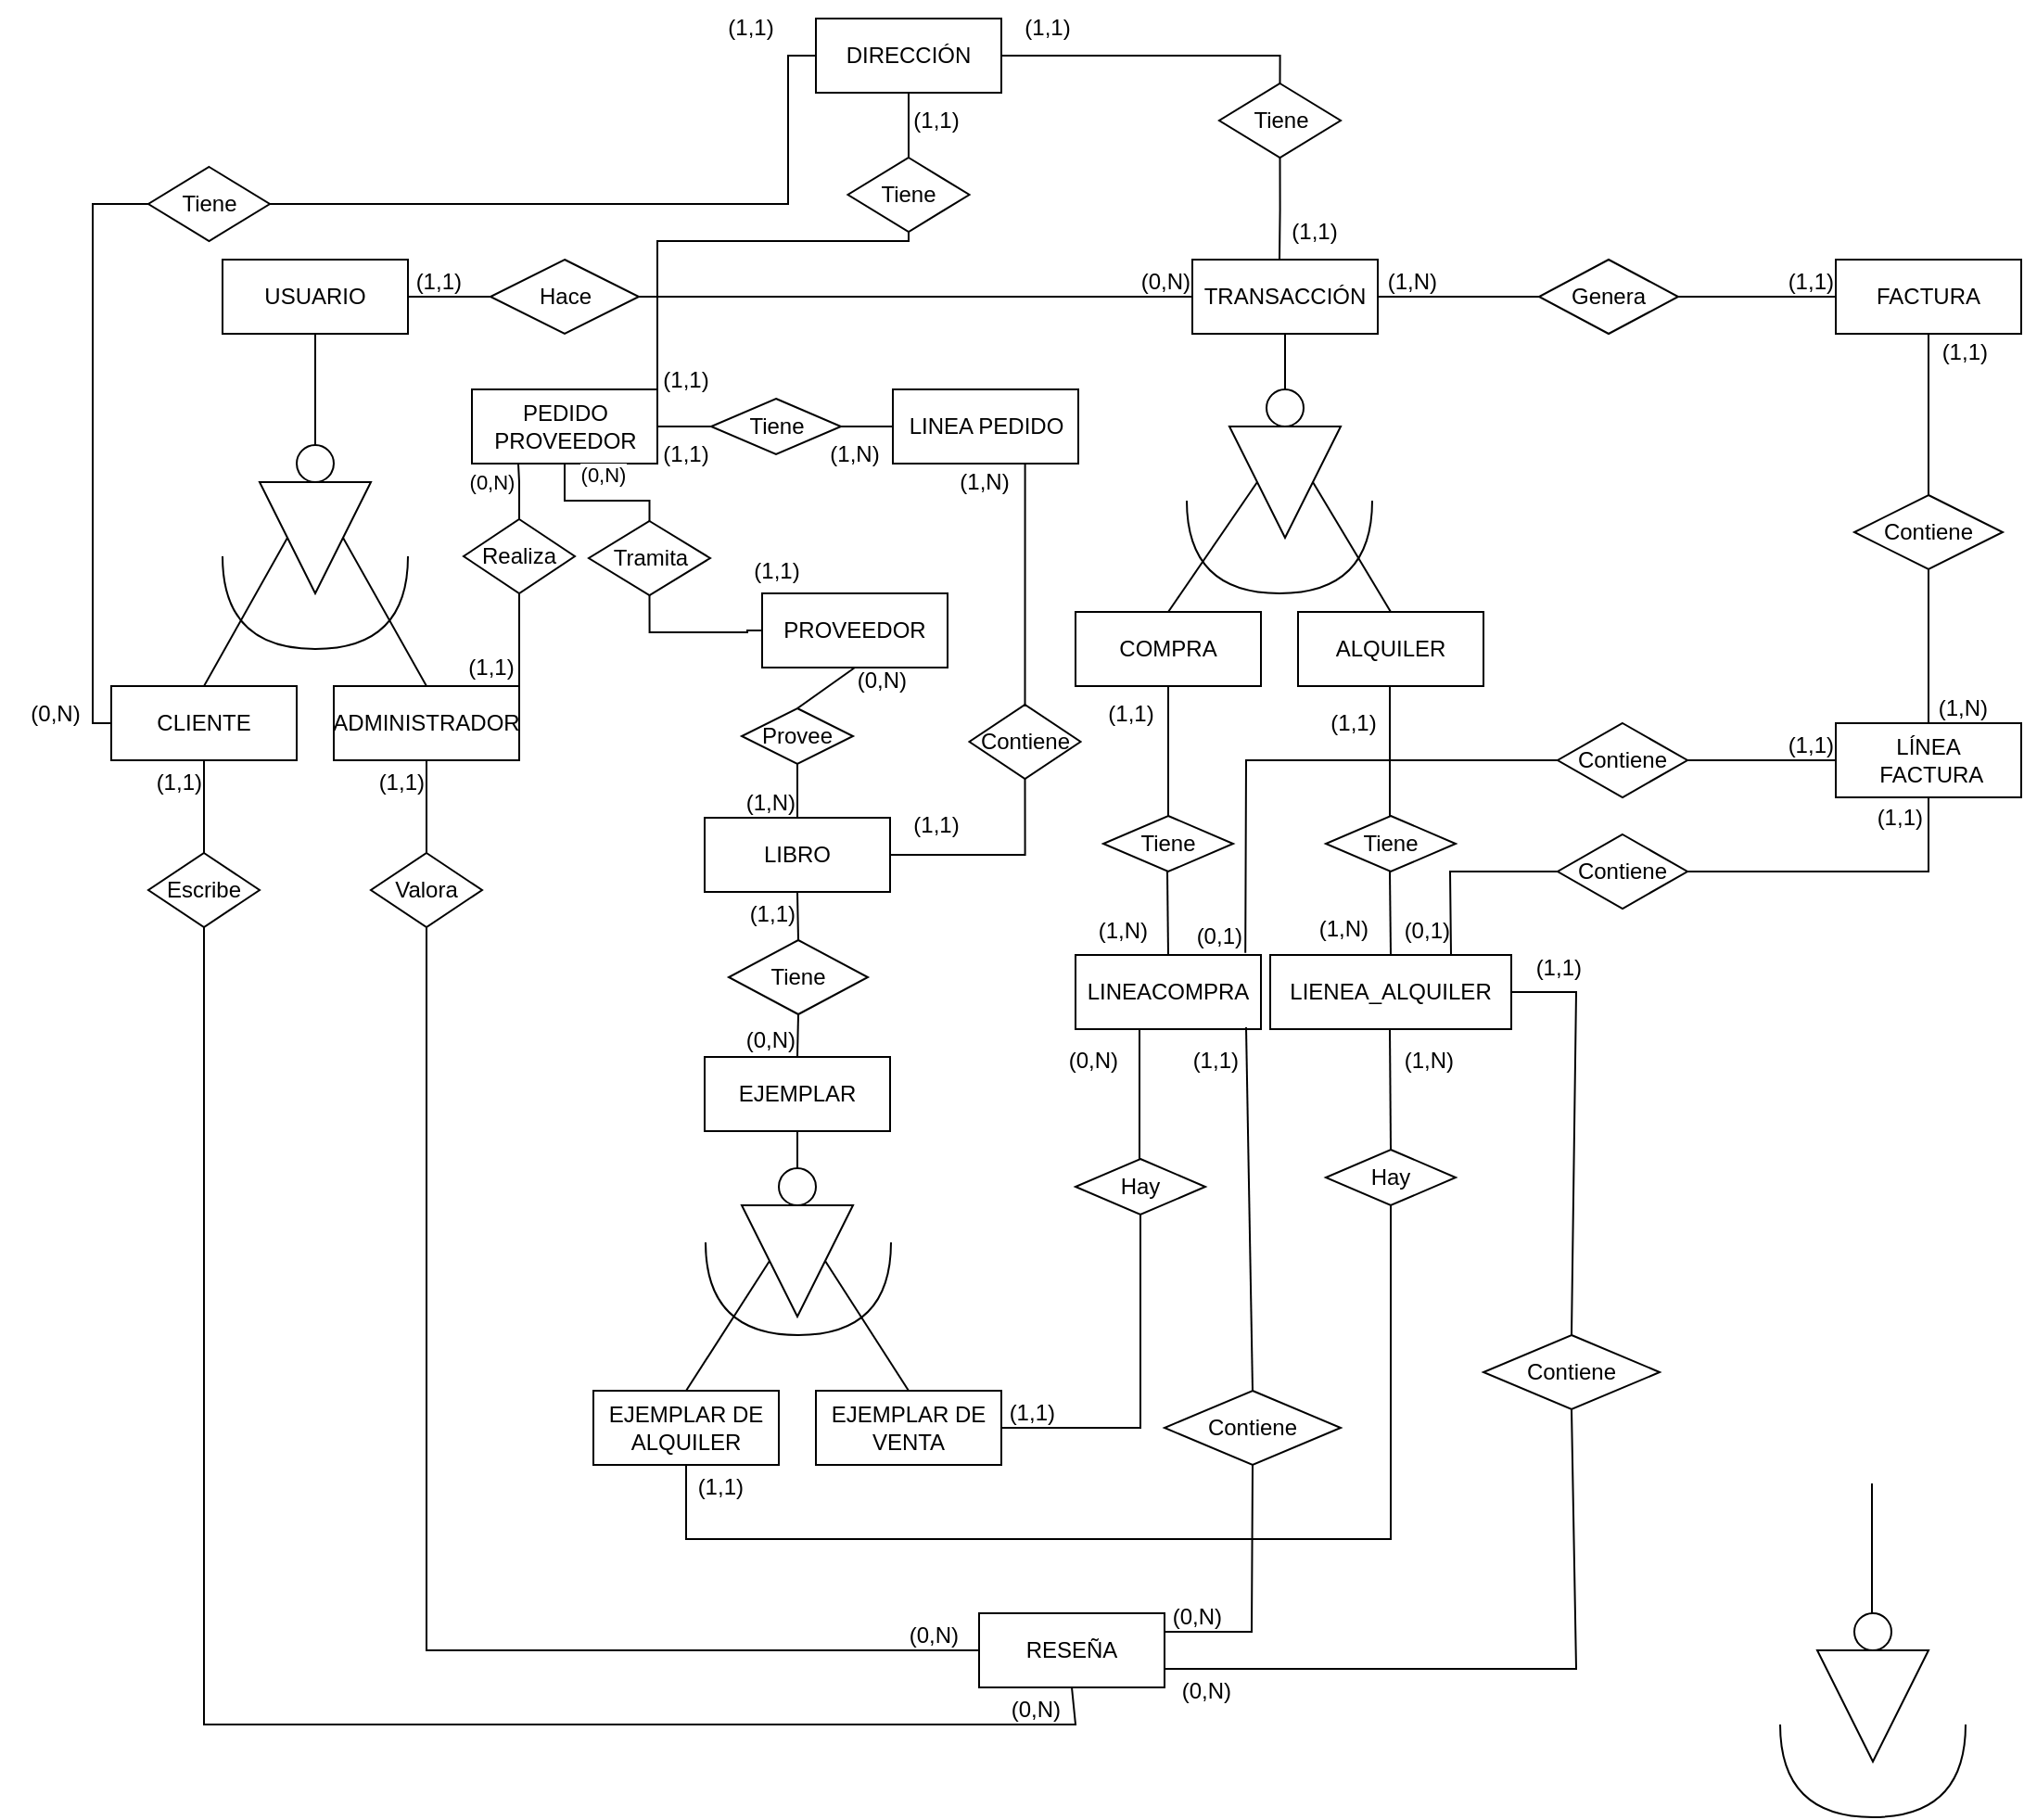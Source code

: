 <mxfile version="26.0.16">
  <diagram id="R2lEEEUBdFMjLlhIrx00" name="Page-1">
    <mxGraphModel dx="1290" dy="1718" grid="1" gridSize="10" guides="1" tooltips="1" connect="1" arrows="1" fold="1" page="1" pageScale="1" pageWidth="850" pageHeight="1100" math="0" shadow="0" extFonts="Permanent Marker^https://fonts.googleapis.com/css?family=Permanent+Marker">
      <root>
        <mxCell id="0" />
        <mxCell id="1" parent="0" />
        <mxCell id="oxlZo_RNe2t6R8mUSxhu-1" value="LIBRO" style="whiteSpace=wrap;html=1;align=center;" parent="1" vertex="1">
          <mxGeometry x="380" y="21" width="100" height="40" as="geometry" />
        </mxCell>
        <mxCell id="oxlZo_RNe2t6R8mUSxhu-2" value="EJEMPLAR" style="whiteSpace=wrap;html=1;align=center;" parent="1" vertex="1">
          <mxGeometry x="380" y="150" width="100" height="40" as="geometry" />
        </mxCell>
        <mxCell id="oxlZo_RNe2t6R8mUSxhu-3" value="EJEMPLAR DE ALQUILER" style="whiteSpace=wrap;html=1;align=center;" parent="1" vertex="1">
          <mxGeometry x="320" y="330" width="100" height="40" as="geometry" />
        </mxCell>
        <mxCell id="oxlZo_RNe2t6R8mUSxhu-4" value="EJEMPLAR DE VENTA" style="whiteSpace=wrap;html=1;align=center;" parent="1" vertex="1">
          <mxGeometry x="440" y="330" width="100" height="40" as="geometry" />
        </mxCell>
        <mxCell id="oxlZo_RNe2t6R8mUSxhu-5" value="RESEÑA" style="whiteSpace=wrap;html=1;align=center;" parent="1" vertex="1">
          <mxGeometry x="528" y="450" width="100" height="40" as="geometry" />
        </mxCell>
        <mxCell id="oxlZo_RNe2t6R8mUSxhu-6" value="USUARIO" style="whiteSpace=wrap;html=1;align=center;" parent="1" vertex="1">
          <mxGeometry x="120" y="-280" width="100" height="40" as="geometry" />
        </mxCell>
        <mxCell id="rbXRn1VliPKEy0PFDkKv-22" value="" style="edgeStyle=orthogonalEdgeStyle;rounded=0;orthogonalLoop=1;jettySize=auto;html=1;exitX=0;exitY=0.5;exitDx=0;exitDy=0;entryX=0;entryY=0.5;entryDx=0;entryDy=0;endArrow=none;startFill=0;" parent="1" source="eLg6kChl8dTraK4xcu2L-25" target="rbXRn1VliPKEy0PFDkKv-21" edge="1">
          <mxGeometry relative="1" as="geometry">
            <mxPoint x="-5" y="-30" as="sourcePoint" />
            <mxPoint x="425" y="-370" as="targetPoint" />
            <Array as="points">
              <mxPoint x="50" y="-310" />
              <mxPoint x="425" y="-310" />
              <mxPoint x="425" y="-390" />
            </Array>
          </mxGeometry>
        </mxCell>
        <mxCell id="oxlZo_RNe2t6R8mUSxhu-8" value="CLIENTE" style="whiteSpace=wrap;html=1;align=center;" parent="1" vertex="1">
          <mxGeometry x="60" y="-50" width="100" height="40" as="geometry" />
        </mxCell>
        <mxCell id="oxlZo_RNe2t6R8mUSxhu-9" value="ADMINISTRADOR" style="whiteSpace=wrap;html=1;align=center;" parent="1" vertex="1">
          <mxGeometry x="180" y="-50" width="100" height="40" as="geometry" />
        </mxCell>
        <mxCell id="oxlZo_RNe2t6R8mUSxhu-13" value="" style="triangle;whiteSpace=wrap;html=1;rotation=90;" parent="1" vertex="1">
          <mxGeometry x="140" y="-160" width="60" height="60" as="geometry" />
        </mxCell>
        <mxCell id="oxlZo_RNe2t6R8mUSxhu-14" value="" style="endArrow=none;html=1;rounded=0;entryX=0.5;entryY=1;entryDx=0;entryDy=0;exitX=0.5;exitY=0;exitDx=0;exitDy=0;" parent="1" source="oxlZo_RNe2t6R8mUSxhu-17" target="oxlZo_RNe2t6R8mUSxhu-6" edge="1">
          <mxGeometry width="50" height="50" relative="1" as="geometry">
            <mxPoint x="170" y="-190" as="sourcePoint" />
            <mxPoint x="450" y="-20" as="targetPoint" />
          </mxGeometry>
        </mxCell>
        <mxCell id="oxlZo_RNe2t6R8mUSxhu-15" value="" style="endArrow=none;html=1;rounded=0;entryX=0.5;entryY=1;entryDx=0;entryDy=0;exitX=0.5;exitY=0;exitDx=0;exitDy=0;" parent="1" source="oxlZo_RNe2t6R8mUSxhu-8" target="oxlZo_RNe2t6R8mUSxhu-13" edge="1">
          <mxGeometry width="50" height="50" relative="1" as="geometry">
            <mxPoint x="400" y="30" as="sourcePoint" />
            <mxPoint x="450" y="-20" as="targetPoint" />
          </mxGeometry>
        </mxCell>
        <mxCell id="oxlZo_RNe2t6R8mUSxhu-16" value="" style="endArrow=none;html=1;rounded=0;entryX=0.5;entryY=0;entryDx=0;entryDy=0;exitX=0.5;exitY=0;exitDx=0;exitDy=0;" parent="1" source="oxlZo_RNe2t6R8mUSxhu-9" target="oxlZo_RNe2t6R8mUSxhu-13" edge="1">
          <mxGeometry width="50" height="50" relative="1" as="geometry">
            <mxPoint x="400" y="30" as="sourcePoint" />
            <mxPoint x="450" y="-20" as="targetPoint" />
          </mxGeometry>
        </mxCell>
        <mxCell id="oxlZo_RNe2t6R8mUSxhu-17" value="" style="ellipse;whiteSpace=wrap;html=1;aspect=fixed;" parent="1" vertex="1">
          <mxGeometry x="160" y="-180" width="20" height="20" as="geometry" />
        </mxCell>
        <mxCell id="oxlZo_RNe2t6R8mUSxhu-20" value="" style="triangle;whiteSpace=wrap;html=1;rotation=90;" parent="1" vertex="1">
          <mxGeometry x="400" y="230" width="60" height="60" as="geometry" />
        </mxCell>
        <mxCell id="oxlZo_RNe2t6R8mUSxhu-21" value="" style="ellipse;whiteSpace=wrap;html=1;aspect=fixed;" parent="1" vertex="1">
          <mxGeometry x="420" y="210" width="20" height="20" as="geometry" />
        </mxCell>
        <mxCell id="oxlZo_RNe2t6R8mUSxhu-22" value="" style="endArrow=none;html=1;rounded=0;entryX=0.5;entryY=1;entryDx=0;entryDy=0;" parent="1" source="oxlZo_RNe2t6R8mUSxhu-21" target="oxlZo_RNe2t6R8mUSxhu-2" edge="1">
          <mxGeometry width="50" height="50" relative="1" as="geometry">
            <mxPoint x="215" y="140" as="sourcePoint" />
            <mxPoint x="265" y="90" as="targetPoint" />
          </mxGeometry>
        </mxCell>
        <mxCell id="oxlZo_RNe2t6R8mUSxhu-23" value="" style="endArrow=none;html=1;rounded=0;entryX=0.5;entryY=1;entryDx=0;entryDy=0;exitX=0.5;exitY=0;exitDx=0;exitDy=0;" parent="1" source="oxlZo_RNe2t6R8mUSxhu-3" target="oxlZo_RNe2t6R8mUSxhu-20" edge="1">
          <mxGeometry width="50" height="50" relative="1" as="geometry">
            <mxPoint x="215" y="140" as="sourcePoint" />
            <mxPoint x="265" y="90" as="targetPoint" />
          </mxGeometry>
        </mxCell>
        <mxCell id="oxlZo_RNe2t6R8mUSxhu-24" value="" style="endArrow=none;html=1;rounded=0;entryX=0.5;entryY=0;entryDx=0;entryDy=0;exitX=0.5;exitY=0;exitDx=0;exitDy=0;" parent="1" source="oxlZo_RNe2t6R8mUSxhu-4" target="oxlZo_RNe2t6R8mUSxhu-20" edge="1">
          <mxGeometry width="50" height="50" relative="1" as="geometry">
            <mxPoint x="215" y="140" as="sourcePoint" />
            <mxPoint x="265" y="90" as="targetPoint" />
          </mxGeometry>
        </mxCell>
        <mxCell id="oxlZo_RNe2t6R8mUSxhu-25" value="Tiene" style="shape=rhombus;perimeter=rhombusPerimeter;whiteSpace=wrap;html=1;align=center;" parent="1" vertex="1">
          <mxGeometry x="393" y="87" width="75" height="40" as="geometry" />
        </mxCell>
        <mxCell id="oxlZo_RNe2t6R8mUSxhu-26" value="" style="endArrow=none;html=1;rounded=0;entryX=0.5;entryY=1;entryDx=0;entryDy=0;exitX=0.5;exitY=0;exitDx=0;exitDy=0;" parent="1" source="oxlZo_RNe2t6R8mUSxhu-25" target="oxlZo_RNe2t6R8mUSxhu-1" edge="1">
          <mxGeometry relative="1" as="geometry">
            <mxPoint x="165" y="30" as="sourcePoint" />
            <mxPoint x="325" y="30" as="targetPoint" />
          </mxGeometry>
        </mxCell>
        <mxCell id="oxlZo_RNe2t6R8mUSxhu-27" value="(1,1)" style="resizable=0;html=1;whiteSpace=wrap;align=right;verticalAlign=bottom;" parent="oxlZo_RNe2t6R8mUSxhu-26" connectable="0" vertex="1">
          <mxGeometry x="1" relative="1" as="geometry">
            <mxPoint y="20" as="offset" />
          </mxGeometry>
        </mxCell>
        <mxCell id="oxlZo_RNe2t6R8mUSxhu-28" value="" style="endArrow=none;html=1;rounded=0;exitX=0.5;exitY=1;exitDx=0;exitDy=0;entryX=0.5;entryY=0;entryDx=0;entryDy=0;" parent="1" source="oxlZo_RNe2t6R8mUSxhu-25" target="oxlZo_RNe2t6R8mUSxhu-2" edge="1">
          <mxGeometry relative="1" as="geometry">
            <mxPoint x="165" y="30" as="sourcePoint" />
            <mxPoint x="325" y="30" as="targetPoint" />
          </mxGeometry>
        </mxCell>
        <mxCell id="oxlZo_RNe2t6R8mUSxhu-29" value="(0,N)" style="resizable=0;html=1;whiteSpace=wrap;align=right;verticalAlign=bottom;" parent="oxlZo_RNe2t6R8mUSxhu-28" connectable="0" vertex="1">
          <mxGeometry x="1" relative="1" as="geometry" />
        </mxCell>
        <mxCell id="oxlZo_RNe2t6R8mUSxhu-31" value="TRANSACCIÓN" style="whiteSpace=wrap;html=1;align=center;" parent="1" vertex="1">
          <mxGeometry x="643" y="-280" width="100" height="40" as="geometry" />
        </mxCell>
        <mxCell id="oxlZo_RNe2t6R8mUSxhu-32" value="Hace" style="shape=rhombus;perimeter=rhombusPerimeter;whiteSpace=wrap;html=1;align=center;" parent="1" vertex="1">
          <mxGeometry x="264.5" y="-280" width="80" height="40" as="geometry" />
        </mxCell>
        <mxCell id="oxlZo_RNe2t6R8mUSxhu-34" value="" style="endArrow=none;html=1;rounded=0;" parent="1" source="oxlZo_RNe2t6R8mUSxhu-32" target="oxlZo_RNe2t6R8mUSxhu-6" edge="1">
          <mxGeometry relative="1" as="geometry">
            <mxPoint x="290" y="-260.34" as="sourcePoint" />
            <mxPoint x="220" y="-260" as="targetPoint" />
          </mxGeometry>
        </mxCell>
        <mxCell id="oxlZo_RNe2t6R8mUSxhu-35" value="(1,1)" style="resizable=0;html=1;whiteSpace=wrap;align=right;verticalAlign=bottom;" parent="oxlZo_RNe2t6R8mUSxhu-34" connectable="0" vertex="1">
          <mxGeometry x="1" relative="1" as="geometry">
            <mxPoint x="30" as="offset" />
          </mxGeometry>
        </mxCell>
        <mxCell id="oxlZo_RNe2t6R8mUSxhu-36" value="" style="endArrow=none;html=1;rounded=0;entryX=0;entryY=0.5;entryDx=0;entryDy=0;exitX=1;exitY=0.5;exitDx=0;exitDy=0;" parent="1" source="oxlZo_RNe2t6R8mUSxhu-32" target="oxlZo_RNe2t6R8mUSxhu-31" edge="1">
          <mxGeometry relative="1" as="geometry">
            <mxPoint x="254.5" y="-310" as="sourcePoint" />
            <mxPoint x="414.5" y="-310" as="targetPoint" />
          </mxGeometry>
        </mxCell>
        <mxCell id="oxlZo_RNe2t6R8mUSxhu-37" value="(0,N)" style="resizable=0;html=1;whiteSpace=wrap;align=right;verticalAlign=bottom;" parent="oxlZo_RNe2t6R8mUSxhu-36" connectable="0" vertex="1">
          <mxGeometry x="1" relative="1" as="geometry" />
        </mxCell>
        <mxCell id="oxlZo_RNe2t6R8mUSxhu-39" value="" style="endArrow=none;html=1;rounded=0;edgeStyle=orthogonalEdgeStyle;curved=1;" parent="1" edge="1">
          <mxGeometry width="50" height="50" relative="1" as="geometry">
            <mxPoint x="120" y="-120" as="sourcePoint" />
            <mxPoint x="220" y="-120" as="targetPoint" />
            <Array as="points">
              <mxPoint x="120" y="-70" />
              <mxPoint x="220" y="-70" />
            </Array>
          </mxGeometry>
        </mxCell>
        <mxCell id="oxlZo_RNe2t6R8mUSxhu-40" value="Escribe" style="shape=rhombus;perimeter=rhombusPerimeter;whiteSpace=wrap;html=1;align=center;" parent="1" vertex="1">
          <mxGeometry x="80" y="40" width="60" height="40" as="geometry" />
        </mxCell>
        <mxCell id="oxlZo_RNe2t6R8mUSxhu-41" value="Valora" style="shape=rhombus;perimeter=rhombusPerimeter;whiteSpace=wrap;html=1;align=center;" parent="1" vertex="1">
          <mxGeometry x="200" y="40" width="60" height="40" as="geometry" />
        </mxCell>
        <mxCell id="oxlZo_RNe2t6R8mUSxhu-42" value="" style="endArrow=none;html=1;rounded=0;exitX=0.5;exitY=0;exitDx=0;exitDy=0;entryX=0.5;entryY=1;entryDx=0;entryDy=0;" parent="1" source="oxlZo_RNe2t6R8mUSxhu-40" target="oxlZo_RNe2t6R8mUSxhu-8" edge="1">
          <mxGeometry relative="1" as="geometry">
            <mxPoint x="70" y="30" as="sourcePoint" />
            <mxPoint x="230" y="30" as="targetPoint" />
          </mxGeometry>
        </mxCell>
        <mxCell id="oxlZo_RNe2t6R8mUSxhu-43" value="(1,1)" style="resizable=0;html=1;whiteSpace=wrap;align=right;verticalAlign=bottom;" parent="oxlZo_RNe2t6R8mUSxhu-42" connectable="0" vertex="1">
          <mxGeometry x="1" relative="1" as="geometry">
            <mxPoint y="20" as="offset" />
          </mxGeometry>
        </mxCell>
        <mxCell id="oxlZo_RNe2t6R8mUSxhu-44" value="" style="endArrow=none;html=1;rounded=0;exitX=0.5;exitY=1;exitDx=0;exitDy=0;entryX=0.5;entryY=1;entryDx=0;entryDy=0;" parent="1" source="oxlZo_RNe2t6R8mUSxhu-40" target="oxlZo_RNe2t6R8mUSxhu-5" edge="1">
          <mxGeometry relative="1" as="geometry">
            <mxPoint x="60" y="20" as="sourcePoint" />
            <mxPoint x="220" y="20" as="targetPoint" />
            <Array as="points">
              <mxPoint x="110" y="510" />
              <mxPoint x="360" y="510" />
              <mxPoint x="480" y="510" />
              <mxPoint x="540" y="510" />
              <mxPoint x="580" y="510" />
            </Array>
          </mxGeometry>
        </mxCell>
        <mxCell id="oxlZo_RNe2t6R8mUSxhu-45" value="(0,N)" style="resizable=0;html=1;whiteSpace=wrap;align=right;verticalAlign=bottom;" parent="oxlZo_RNe2t6R8mUSxhu-44" connectable="0" vertex="1">
          <mxGeometry x="1" relative="1" as="geometry">
            <mxPoint x="-5" y="20" as="offset" />
          </mxGeometry>
        </mxCell>
        <mxCell id="oxlZo_RNe2t6R8mUSxhu-46" value="" style="endArrow=none;html=1;rounded=0;entryX=0;entryY=0.5;entryDx=0;entryDy=0;exitX=0.5;exitY=1;exitDx=0;exitDy=0;" parent="1" source="oxlZo_RNe2t6R8mUSxhu-41" target="oxlZo_RNe2t6R8mUSxhu-5" edge="1">
          <mxGeometry relative="1" as="geometry">
            <mxPoint x="200" y="110" as="sourcePoint" />
            <mxPoint x="220" y="70" as="targetPoint" />
            <Array as="points">
              <mxPoint x="230" y="470" />
            </Array>
          </mxGeometry>
        </mxCell>
        <mxCell id="oxlZo_RNe2t6R8mUSxhu-47" value="(0,N)" style="resizable=0;html=1;whiteSpace=wrap;align=right;verticalAlign=bottom;" parent="oxlZo_RNe2t6R8mUSxhu-46" connectable="0" vertex="1">
          <mxGeometry x="1" relative="1" as="geometry">
            <mxPoint x="-10" as="offset" />
          </mxGeometry>
        </mxCell>
        <mxCell id="oxlZo_RNe2t6R8mUSxhu-48" value="" style="endArrow=none;html=1;rounded=0;entryX=0.5;entryY=1;entryDx=0;entryDy=0;exitX=0.5;exitY=0;exitDx=0;exitDy=0;" parent="1" source="oxlZo_RNe2t6R8mUSxhu-41" target="oxlZo_RNe2t6R8mUSxhu-9" edge="1">
          <mxGeometry relative="1" as="geometry">
            <mxPoint x="60" y="70" as="sourcePoint" />
            <mxPoint x="220" y="70" as="targetPoint" />
          </mxGeometry>
        </mxCell>
        <mxCell id="oxlZo_RNe2t6R8mUSxhu-49" value="(1,1)" style="resizable=0;html=1;whiteSpace=wrap;align=right;verticalAlign=bottom;" parent="oxlZo_RNe2t6R8mUSxhu-48" connectable="0" vertex="1">
          <mxGeometry x="1" relative="1" as="geometry">
            <mxPoint y="20" as="offset" />
          </mxGeometry>
        </mxCell>
        <mxCell id="oxlZo_RNe2t6R8mUSxhu-51" value="" style="endArrow=none;html=1;rounded=0;entryX=1;entryY=0.75;entryDx=0;entryDy=0;exitX=0.5;exitY=1;exitDx=0;exitDy=0;" parent="1" source="uGOtj3Z7KAEZLXd6OW_a-27" target="oxlZo_RNe2t6R8mUSxhu-5" edge="1">
          <mxGeometry relative="1" as="geometry">
            <mxPoint x="850" y="470" as="sourcePoint" />
            <mxPoint x="400" y="140" as="targetPoint" />
            <Array as="points">
              <mxPoint x="850" y="480" />
            </Array>
          </mxGeometry>
        </mxCell>
        <mxCell id="oxlZo_RNe2t6R8mUSxhu-55" value="Hay" style="shape=rhombus;perimeter=rhombusPerimeter;whiteSpace=wrap;html=1;align=center;" parent="1" vertex="1">
          <mxGeometry x="580" y="205" width="70" height="30" as="geometry" />
        </mxCell>
        <mxCell id="oxlZo_RNe2t6R8mUSxhu-58" value="" style="endArrow=none;html=1;rounded=0;entryX=1;entryY=0.5;entryDx=0;entryDy=0;exitX=0.5;exitY=1;exitDx=0;exitDy=0;" parent="1" source="oxlZo_RNe2t6R8mUSxhu-55" target="oxlZo_RNe2t6R8mUSxhu-4" edge="1">
          <mxGeometry relative="1" as="geometry">
            <mxPoint x="595" y="110" as="sourcePoint" />
            <mxPoint x="595" y="340" as="targetPoint" />
            <Array as="points">
              <mxPoint x="615" y="350" />
              <mxPoint x="595" y="350" />
            </Array>
          </mxGeometry>
        </mxCell>
        <mxCell id="oxlZo_RNe2t6R8mUSxhu-59" value="(1,1)" style="resizable=0;html=1;whiteSpace=wrap;align=right;verticalAlign=bottom;" parent="oxlZo_RNe2t6R8mUSxhu-58" connectable="0" vertex="1">
          <mxGeometry x="1" relative="1" as="geometry">
            <mxPoint x="30" as="offset" />
          </mxGeometry>
        </mxCell>
        <mxCell id="oxlZo_RNe2t6R8mUSxhu-60" value="" style="endArrow=none;html=1;rounded=0;edgeStyle=orthogonalEdgeStyle;curved=1;" parent="1" edge="1">
          <mxGeometry width="50" height="50" relative="1" as="geometry">
            <mxPoint x="380.5" y="250" as="sourcePoint" />
            <mxPoint x="480.5" y="250" as="targetPoint" />
            <Array as="points">
              <mxPoint x="380.5" y="300" />
              <mxPoint x="480.5" y="300" />
            </Array>
          </mxGeometry>
        </mxCell>
        <mxCell id="HpdBB7yCRf10ZCwWjZ14-1" value="COMPRA" style="whiteSpace=wrap;html=1;align=center;" parent="1" vertex="1">
          <mxGeometry x="580" y="-90" width="100" height="40" as="geometry" />
        </mxCell>
        <mxCell id="HpdBB7yCRf10ZCwWjZ14-2" value="ALQUILER" style="whiteSpace=wrap;html=1;align=center;" parent="1" vertex="1">
          <mxGeometry x="700" y="-90" width="100" height="40" as="geometry" />
        </mxCell>
        <mxCell id="HpdBB7yCRf10ZCwWjZ14-3" value="" style="triangle;whiteSpace=wrap;html=1;rotation=90;" parent="1" vertex="1">
          <mxGeometry x="663" y="-190" width="60" height="60" as="geometry" />
        </mxCell>
        <mxCell id="HpdBB7yCRf10ZCwWjZ14-4" value="" style="endArrow=none;html=1;rounded=0;entryX=0.5;entryY=1;entryDx=0;entryDy=0;exitX=0.5;exitY=0;exitDx=0;exitDy=0;" parent="1" source="HpdBB7yCRf10ZCwWjZ14-1" target="HpdBB7yCRf10ZCwWjZ14-3" edge="1">
          <mxGeometry width="50" height="50" relative="1" as="geometry">
            <mxPoint x="923" y="10" as="sourcePoint" />
            <mxPoint x="973" y="-40" as="targetPoint" />
          </mxGeometry>
        </mxCell>
        <mxCell id="HpdBB7yCRf10ZCwWjZ14-5" value="" style="endArrow=none;html=1;rounded=0;entryX=0.5;entryY=0;entryDx=0;entryDy=0;exitX=0.5;exitY=0;exitDx=0;exitDy=0;" parent="1" source="HpdBB7yCRf10ZCwWjZ14-2" target="HpdBB7yCRf10ZCwWjZ14-3" edge="1">
          <mxGeometry width="50" height="50" relative="1" as="geometry">
            <mxPoint x="923" y="10" as="sourcePoint" />
            <mxPoint x="973" y="-40" as="targetPoint" />
          </mxGeometry>
        </mxCell>
        <mxCell id="HpdBB7yCRf10ZCwWjZ14-6" value="" style="ellipse;whiteSpace=wrap;html=1;aspect=fixed;" parent="1" vertex="1">
          <mxGeometry x="683" y="-210" width="20" height="20" as="geometry" />
        </mxCell>
        <mxCell id="HpdBB7yCRf10ZCwWjZ14-7" value="" style="endArrow=none;html=1;rounded=0;edgeStyle=orthogonalEdgeStyle;curved=1;" parent="1" edge="1">
          <mxGeometry width="50" height="50" relative="1" as="geometry">
            <mxPoint x="640" y="-150" as="sourcePoint" />
            <mxPoint x="740" y="-150" as="targetPoint" />
            <Array as="points">
              <mxPoint x="640" y="-100" />
              <mxPoint x="740" y="-100" />
            </Array>
          </mxGeometry>
        </mxCell>
        <mxCell id="HpdBB7yCRf10ZCwWjZ14-9" value="" style="endArrow=none;html=1;rounded=0;entryX=0.5;entryY=1;entryDx=0;entryDy=0;exitX=0.5;exitY=0;exitDx=0;exitDy=0;" parent="1" source="HpdBB7yCRf10ZCwWjZ14-6" target="oxlZo_RNe2t6R8mUSxhu-31" edge="1">
          <mxGeometry width="50" height="50" relative="1" as="geometry">
            <mxPoint x="410" as="sourcePoint" />
            <mxPoint x="460" y="-60" as="targetPoint" />
          </mxGeometry>
        </mxCell>
        <mxCell id="HpdBB7yCRf10ZCwWjZ14-12" value="Hay" style="shape=rhombus;perimeter=rhombusPerimeter;whiteSpace=wrap;html=1;align=center;" parent="1" vertex="1">
          <mxGeometry x="715" y="200" width="70" height="30" as="geometry" />
        </mxCell>
        <mxCell id="HpdBB7yCRf10ZCwWjZ14-13" value="" style="endArrow=none;html=1;rounded=0;exitX=0.5;exitY=1;exitDx=0;exitDy=0;entryX=0.5;entryY=1;entryDx=0;entryDy=0;" parent="1" source="HpdBB7yCRf10ZCwWjZ14-12" target="oxlZo_RNe2t6R8mUSxhu-3" edge="1">
          <mxGeometry relative="1" as="geometry">
            <mxPoint x="690" y="120" as="sourcePoint" />
            <mxPoint x="390" y="410" as="targetPoint" />
            <Array as="points">
              <mxPoint x="750" y="410" />
              <mxPoint x="370" y="410" />
            </Array>
          </mxGeometry>
        </mxCell>
        <mxCell id="HpdBB7yCRf10ZCwWjZ14-14" value="(1,1)" style="resizable=0;html=1;whiteSpace=wrap;align=right;verticalAlign=bottom;" parent="HpdBB7yCRf10ZCwWjZ14-13" connectable="0" vertex="1">
          <mxGeometry x="1" relative="1" as="geometry">
            <mxPoint x="32" y="20" as="offset" />
          </mxGeometry>
        </mxCell>
        <mxCell id="zrALOh_g4uG0g2K5I3Rx-2" value="FACTURA" style="whiteSpace=wrap;html=1;align=center;" parent="1" vertex="1">
          <mxGeometry x="990" y="-280" width="100" height="40" as="geometry" />
        </mxCell>
        <mxCell id="zrALOh_g4uG0g2K5I3Rx-11" value="LÍNEA&lt;div&gt;&amp;nbsp;FACTURA&lt;/div&gt;" style="whiteSpace=wrap;html=1;align=center;" parent="1" vertex="1">
          <mxGeometry x="990" y="-30" width="100" height="40" as="geometry" />
        </mxCell>
        <mxCell id="rbXRn1VliPKEy0PFDkKv-12" value="" style="edgeStyle=orthogonalEdgeStyle;rounded=0;orthogonalLoop=1;jettySize=auto;html=1;endArrow=none;startFill=0;" parent="1" source="rbXRn1VliPKEy0PFDkKv-2" target="rbXRn1VliPKEy0PFDkKv-11" edge="1">
          <mxGeometry relative="1" as="geometry" />
        </mxCell>
        <mxCell id="rbXRn1VliPKEy0PFDkKv-28" style="edgeStyle=orthogonalEdgeStyle;rounded=0;orthogonalLoop=1;jettySize=auto;html=1;exitX=1;exitY=0;exitDx=0;exitDy=0;entryX=0.5;entryY=1;entryDx=0;entryDy=0;endArrow=none;startFill=0;" parent="1" source="rbXRn1VliPKEy0PFDkKv-2" target="rbXRn1VliPKEy0PFDkKv-21" edge="1">
          <mxGeometry relative="1" as="geometry" />
        </mxCell>
        <mxCell id="rbXRn1VliPKEy0PFDkKv-34" value="" style="edgeStyle=orthogonalEdgeStyle;rounded=0;orthogonalLoop=1;jettySize=auto;html=1;exitX=0.5;exitY=1;exitDx=0;exitDy=0;endArrow=none;startFill=0;" parent="1" source="eLg6kChl8dTraK4xcu2L-31" target="rbXRn1VliPKEy0PFDkKv-33" edge="1">
          <mxGeometry relative="1" as="geometry">
            <mxPoint x="310.0" y="-160" as="sourcePoint" />
          </mxGeometry>
        </mxCell>
        <mxCell id="rbXRn1VliPKEy0PFDkKv-2" value="PEDIDO PROVEEDOR" style="whiteSpace=wrap;html=1;align=center;" parent="1" vertex="1">
          <mxGeometry x="254.5" y="-210" width="100" height="40" as="geometry" />
        </mxCell>
        <mxCell id="rbXRn1VliPKEy0PFDkKv-7" value="" style="edgeStyle=orthogonalEdgeStyle;rounded=0;orthogonalLoop=1;jettySize=auto;html=1;endArrow=none;startFill=0;entryX=0.25;entryY=1;entryDx=0;entryDy=0;" parent="1" source="rbXRn1VliPKEy0PFDkKv-3" target="rbXRn1VliPKEy0PFDkKv-2" edge="1">
          <mxGeometry relative="1" as="geometry" />
        </mxCell>
        <mxCell id="rbXRn1VliPKEy0PFDkKv-8" value="(0,N)" style="edgeLabel;html=1;align=center;verticalAlign=middle;resizable=0;points=[];" parent="rbXRn1VliPKEy0PFDkKv-7" vertex="1" connectable="0">
          <mxGeometry x="0.381" relative="1" as="geometry">
            <mxPoint x="-15" as="offset" />
          </mxGeometry>
        </mxCell>
        <mxCell id="rbXRn1VliPKEy0PFDkKv-3" value="Realiza" style="shape=rhombus;perimeter=rhombusPerimeter;whiteSpace=wrap;html=1;align=center;" parent="1" vertex="1">
          <mxGeometry x="250" y="-140" width="60" height="40" as="geometry" />
        </mxCell>
        <mxCell id="rbXRn1VliPKEy0PFDkKv-6" value="" style="endArrow=none;html=1;rounded=0;exitX=1;exitY=0;exitDx=0;exitDy=0;entryX=0.5;entryY=1;entryDx=0;entryDy=0;" parent="1" source="oxlZo_RNe2t6R8mUSxhu-9" target="rbXRn1VliPKEy0PFDkKv-3" edge="1">
          <mxGeometry width="50" height="50" relative="1" as="geometry">
            <mxPoint x="300" y="-120" as="sourcePoint" />
            <mxPoint x="350" y="-170" as="targetPoint" />
          </mxGeometry>
        </mxCell>
        <mxCell id="rbXRn1VliPKEy0PFDkKv-9" value="(1,1)" style="text;html=1;align=center;verticalAlign=middle;whiteSpace=wrap;rounded=0;" parent="1" vertex="1">
          <mxGeometry x="250" y="-75" width="30" height="30" as="geometry" />
        </mxCell>
        <mxCell id="rbXRn1VliPKEy0PFDkKv-13" style="edgeStyle=orthogonalEdgeStyle;rounded=0;orthogonalLoop=1;jettySize=auto;html=1;exitX=0.5;exitY=1;exitDx=0;exitDy=0;entryX=1;entryY=0.75;entryDx=0;entryDy=0;endArrow=none;startFill=0;" parent="1" source="eLg6kChl8dTraK4xcu2L-33" target="oxlZo_RNe2t6R8mUSxhu-1" edge="1">
          <mxGeometry relative="1" as="geometry">
            <Array as="points">
              <mxPoint x="553" y="41" />
              <mxPoint x="480" y="41" />
            </Array>
          </mxGeometry>
        </mxCell>
        <mxCell id="rbXRn1VliPKEy0PFDkKv-11" value="LINEA PEDIDO" style="whiteSpace=wrap;html=1;align=center;" parent="1" vertex="1">
          <mxGeometry x="481.5" y="-210" width="100" height="40" as="geometry" />
        </mxCell>
        <mxCell id="rbXRn1VliPKEy0PFDkKv-14" value="(1,1)" style="text;html=1;align=center;verticalAlign=middle;whiteSpace=wrap;rounded=0;" parent="1" vertex="1">
          <mxGeometry x="340" y="-190" width="60" height="30" as="geometry" />
        </mxCell>
        <mxCell id="rbXRn1VliPKEy0PFDkKv-15" value="(1,N)" style="text;html=1;align=center;verticalAlign=middle;whiteSpace=wrap;rounded=0;" parent="1" vertex="1">
          <mxGeometry x="431" y="-190" width="60" height="30" as="geometry" />
        </mxCell>
        <mxCell id="rbXRn1VliPKEy0PFDkKv-16" value="(1,N)" style="text;html=1;align=center;verticalAlign=middle;whiteSpace=wrap;rounded=0;" parent="1" vertex="1">
          <mxGeometry x="501" y="-175" width="60" height="30" as="geometry" />
        </mxCell>
        <mxCell id="rbXRn1VliPKEy0PFDkKv-17" value="(1,1&lt;span style=&quot;background-color: transparent; color: light-dark(rgb(0, 0, 0), rgb(255, 255, 255));&quot;&gt;)&lt;/span&gt;" style="text;html=1;align=center;verticalAlign=middle;whiteSpace=wrap;rounded=0;" parent="1" vertex="1">
          <mxGeometry x="475" y="10" width="60" height="30" as="geometry" />
        </mxCell>
        <mxCell id="rbXRn1VliPKEy0PFDkKv-25" style="edgeStyle=orthogonalEdgeStyle;rounded=0;orthogonalLoop=1;jettySize=auto;html=1;exitX=0.5;exitY=1;exitDx=0;exitDy=0;entryX=0.5;entryY=0;entryDx=0;entryDy=0;endArrow=none;startFill=0;" parent="1" source="eLg6kChl8dTraK4xcu2L-27" target="oxlZo_RNe2t6R8mUSxhu-31" edge="1">
          <mxGeometry relative="1" as="geometry">
            <Array as="points">
              <mxPoint x="690" y="-307" />
              <mxPoint x="690" y="-280" />
            </Array>
          </mxGeometry>
        </mxCell>
        <mxCell id="rbXRn1VliPKEy0PFDkKv-21" value="DIRECCIÓN" style="whiteSpace=wrap;html=1;align=center;" parent="1" vertex="1">
          <mxGeometry x="440" y="-410" width="100" height="40" as="geometry" />
        </mxCell>
        <mxCell id="rbXRn1VliPKEy0PFDkKv-23" value="(0,N)" style="text;html=1;align=center;verticalAlign=middle;whiteSpace=wrap;rounded=0;" parent="1" vertex="1">
          <mxGeometry y="-50" width="60" height="30" as="geometry" />
        </mxCell>
        <mxCell id="rbXRn1VliPKEy0PFDkKv-24" value="(1,1)" style="text;html=1;align=center;verticalAlign=middle;whiteSpace=wrap;rounded=0;" parent="1" vertex="1">
          <mxGeometry x="374.5" y="-420" width="60" height="30" as="geometry" />
        </mxCell>
        <mxCell id="rbXRn1VliPKEy0PFDkKv-26" value="(1,1)" style="text;html=1;align=center;verticalAlign=middle;whiteSpace=wrap;rounded=0;" parent="1" vertex="1">
          <mxGeometry x="535" y="-420" width="60" height="30" as="geometry" />
        </mxCell>
        <mxCell id="rbXRn1VliPKEy0PFDkKv-27" value="(1,1)" style="text;html=1;align=center;verticalAlign=middle;whiteSpace=wrap;rounded=0;" parent="1" vertex="1">
          <mxGeometry x="679" y="-310" width="60" height="30" as="geometry" />
        </mxCell>
        <mxCell id="rbXRn1VliPKEy0PFDkKv-29" value="(1,1)" style="text;html=1;align=center;verticalAlign=middle;whiteSpace=wrap;rounded=0;" parent="1" vertex="1">
          <mxGeometry x="474.5" y="-370" width="60" height="30" as="geometry" />
        </mxCell>
        <mxCell id="rbXRn1VliPKEy0PFDkKv-30" value="(1,1)" style="text;html=1;align=center;verticalAlign=middle;whiteSpace=wrap;rounded=0;" parent="1" vertex="1">
          <mxGeometry x="340" y="-230" width="60" height="30" as="geometry" />
        </mxCell>
        <mxCell id="rbXRn1VliPKEy0PFDkKv-33" value="PROVEEDOR" style="whiteSpace=wrap;html=1;align=center;" parent="1" vertex="1">
          <mxGeometry x="411" y="-100" width="100" height="40" as="geometry" />
        </mxCell>
        <mxCell id="rbXRn1VliPKEy0PFDkKv-35" value="(1,1)" style="text;html=1;align=center;verticalAlign=middle;whiteSpace=wrap;rounded=0;" parent="1" vertex="1">
          <mxGeometry x="388.5" y="-127" width="60" height="30" as="geometry" />
        </mxCell>
        <mxCell id="rbXRn1VliPKEy0PFDkKv-36" value="(0,N)" style="edgeLabel;html=1;align=center;verticalAlign=middle;resizable=0;points=[];" parent="1" vertex="1" connectable="0">
          <mxGeometry x="280.0" y="-160.001" as="geometry">
            <mxPoint x="45" y="-4" as="offset" />
          </mxGeometry>
        </mxCell>
        <mxCell id="stspvZmgWujVFdAq6yhH-1" value="LINEACOMPRA" style="whiteSpace=wrap;html=1;align=center;" parent="1" vertex="1">
          <mxGeometry x="580" y="95" width="100" height="40" as="geometry" />
        </mxCell>
        <mxCell id="stspvZmgWujVFdAq6yhH-2" value="LIENEA_ALQUILER" style="whiteSpace=wrap;html=1;align=center;" parent="1" vertex="1">
          <mxGeometry x="685" y="95" width="130" height="40" as="geometry" />
        </mxCell>
        <mxCell id="stspvZmgWujVFdAq6yhH-4" value="(1,1&lt;span style=&quot;background-color: transparent; color: light-dark(rgb(0, 0, 0), rgb(255, 255, 255));&quot;&gt;)&lt;/span&gt;" style="text;html=1;align=center;verticalAlign=middle;whiteSpace=wrap;rounded=0;" parent="1" vertex="1">
          <mxGeometry x="580" y="-50" width="60" height="30" as="geometry" />
        </mxCell>
        <mxCell id="stspvZmgWujVFdAq6yhH-11" value="(1,1&lt;span style=&quot;background-color: transparent; color: light-dark(rgb(0, 0, 0), rgb(255, 255, 255));&quot;&gt;)&lt;/span&gt;" style="text;html=1;align=center;verticalAlign=middle;whiteSpace=wrap;rounded=0;" parent="1" vertex="1">
          <mxGeometry x="700" y="-45" width="60" height="30" as="geometry" />
        </mxCell>
        <mxCell id="stspvZmgWujVFdAq6yhH-12" value="Tiene" style="shape=rhombus;perimeter=rhombusPerimeter;whiteSpace=wrap;html=1;align=center;" parent="1" vertex="1">
          <mxGeometry x="595" y="20" width="70" height="30" as="geometry" />
        </mxCell>
        <mxCell id="stspvZmgWujVFdAq6yhH-13" value="Tiene" style="shape=rhombus;perimeter=rhombusPerimeter;whiteSpace=wrap;html=1;align=center;" parent="1" vertex="1">
          <mxGeometry x="715" y="20" width="70" height="30" as="geometry" />
        </mxCell>
        <mxCell id="stspvZmgWujVFdAq6yhH-14" value="" style="endArrow=none;html=1;rounded=0;entryX=0.5;entryY=0;entryDx=0;entryDy=0;" parent="1" target="stspvZmgWujVFdAq6yhH-12" edge="1">
          <mxGeometry relative="1" as="geometry">
            <mxPoint x="630" y="-50" as="sourcePoint" />
            <mxPoint x="440" y="160" as="targetPoint" />
            <Array as="points" />
          </mxGeometry>
        </mxCell>
        <mxCell id="stspvZmgWujVFdAq6yhH-15" value="(1,N)" style="resizable=0;html=1;whiteSpace=wrap;align=right;verticalAlign=bottom;" parent="stspvZmgWujVFdAq6yhH-14" connectable="0" vertex="1">
          <mxGeometry x="1" relative="1" as="geometry">
            <mxPoint x="-10" y="70" as="offset" />
          </mxGeometry>
        </mxCell>
        <mxCell id="stspvZmgWujVFdAq6yhH-16" value="" style="endArrow=none;html=1;rounded=0;entryX=0.5;entryY=0;entryDx=0;entryDy=0;" parent="1" target="stspvZmgWujVFdAq6yhH-1" edge="1">
          <mxGeometry relative="1" as="geometry">
            <mxPoint x="629.5" y="50" as="sourcePoint" />
            <mxPoint x="630" y="90" as="targetPoint" />
            <Array as="points" />
          </mxGeometry>
        </mxCell>
        <mxCell id="stspvZmgWujVFdAq6yhH-17" value="(1,N)" style="resizable=0;html=1;whiteSpace=wrap;align=right;verticalAlign=bottom;" parent="stspvZmgWujVFdAq6yhH-16" connectable="0" vertex="1">
          <mxGeometry x="1" relative="1" as="geometry">
            <mxPoint x="110" y="-5" as="offset" />
          </mxGeometry>
        </mxCell>
        <mxCell id="stspvZmgWujVFdAq6yhH-18" value="" style="endArrow=none;html=1;rounded=0;entryX=0.5;entryY=0;entryDx=0;entryDy=0;" parent="1" edge="1">
          <mxGeometry relative="1" as="geometry">
            <mxPoint x="749.5" y="-50" as="sourcePoint" />
            <mxPoint x="749.5" y="20" as="targetPoint" />
            <Array as="points" />
          </mxGeometry>
        </mxCell>
        <mxCell id="stspvZmgWujVFdAq6yhH-20" value="" style="endArrow=none;html=1;rounded=0;entryX=0.5;entryY=0;entryDx=0;entryDy=0;" parent="1" target="stspvZmgWujVFdAq6yhH-2" edge="1">
          <mxGeometry relative="1" as="geometry">
            <mxPoint x="749.5" y="50" as="sourcePoint" />
            <mxPoint x="750" y="90" as="targetPoint" />
            <Array as="points" />
          </mxGeometry>
        </mxCell>
        <mxCell id="stspvZmgWujVFdAq6yhH-22" value="" style="endArrow=none;html=1;rounded=0;entryX=0.5;entryY=0;entryDx=0;entryDy=0;" parent="1" edge="1">
          <mxGeometry relative="1" as="geometry">
            <mxPoint x="614.5" y="135" as="sourcePoint" />
            <mxPoint x="614.5" y="205" as="targetPoint" />
            <Array as="points" />
          </mxGeometry>
        </mxCell>
        <mxCell id="stspvZmgWujVFdAq6yhH-23" value="(0,N)" style="resizable=0;html=1;whiteSpace=wrap;align=right;verticalAlign=bottom;" parent="stspvZmgWujVFdAq6yhH-22" connectable="0" vertex="1">
          <mxGeometry x="1" relative="1" as="geometry">
            <mxPoint x="-10" y="-45" as="offset" />
          </mxGeometry>
        </mxCell>
        <mxCell id="stspvZmgWujVFdAq6yhH-24" value="" style="endArrow=none;html=1;rounded=0;entryX=0.5;entryY=0;entryDx=0;entryDy=0;" parent="1" target="HpdBB7yCRf10ZCwWjZ14-12" edge="1">
          <mxGeometry relative="1" as="geometry">
            <mxPoint x="749.5" y="135" as="sourcePoint" />
            <mxPoint x="750" y="190" as="targetPoint" />
            <Array as="points" />
          </mxGeometry>
        </mxCell>
        <mxCell id="stspvZmgWujVFdAq6yhH-26" value="(1,N)" style="resizable=0;html=1;whiteSpace=wrap;align=right;verticalAlign=bottom;" parent="1" connectable="0" vertex="1">
          <mxGeometry x="785" y="160" as="geometry" />
        </mxCell>
        <mxCell id="uGOtj3Z7KAEZLXd6OW_a-20" value="" style="endArrow=none;html=1;rounded=0;exitX=0.5;exitY=0;exitDx=0;exitDy=0;entryX=0.92;entryY=0.975;entryDx=0;entryDy=0;entryPerimeter=0;" parent="1" source="uGOtj3Z7KAEZLXd6OW_a-25" target="stspvZmgWujVFdAq6yhH-1" edge="1">
          <mxGeometry width="50" height="50" relative="1" as="geometry">
            <mxPoint x="640" y="270" as="sourcePoint" />
            <mxPoint x="670" y="180" as="targetPoint" />
            <Array as="points" />
          </mxGeometry>
        </mxCell>
        <mxCell id="uGOtj3Z7KAEZLXd6OW_a-21" value="(0,N)" style="resizable=0;html=1;whiteSpace=wrap;align=right;verticalAlign=bottom;" parent="1" connectable="0" vertex="1">
          <mxGeometry x="660" y="460" as="geometry" />
        </mxCell>
        <mxCell id="uGOtj3Z7KAEZLXd6OW_a-22" value="(0,N)" style="resizable=0;html=1;whiteSpace=wrap;align=right;verticalAlign=bottom;" parent="1" connectable="0" vertex="1">
          <mxGeometry x="665" y="500" as="geometry" />
        </mxCell>
        <mxCell id="uGOtj3Z7KAEZLXd6OW_a-26" value="" style="endArrow=none;html=1;rounded=0;exitX=1;exitY=0.25;exitDx=0;exitDy=0;entryX=0.5;entryY=1;entryDx=0;entryDy=0;" parent="1" source="oxlZo_RNe2t6R8mUSxhu-5" target="uGOtj3Z7KAEZLXd6OW_a-25" edge="1">
          <mxGeometry width="50" height="50" relative="1" as="geometry">
            <mxPoint x="628" y="460" as="sourcePoint" />
            <mxPoint x="672" y="134" as="targetPoint" />
            <Array as="points">
              <mxPoint x="675" y="460" />
            </Array>
          </mxGeometry>
        </mxCell>
        <mxCell id="uGOtj3Z7KAEZLXd6OW_a-25" value="Contiene" style="shape=rhombus;perimeter=rhombusPerimeter;whiteSpace=wrap;html=1;align=center;" parent="1" vertex="1">
          <mxGeometry x="628" y="330" width="95" height="40" as="geometry" />
        </mxCell>
        <mxCell id="uGOtj3Z7KAEZLXd6OW_a-27" value="Contiene" style="shape=rhombus;perimeter=rhombusPerimeter;whiteSpace=wrap;html=1;align=center;" parent="1" vertex="1">
          <mxGeometry x="800" y="300" width="95" height="40" as="geometry" />
        </mxCell>
        <mxCell id="uGOtj3Z7KAEZLXd6OW_a-29" value="" style="endArrow=none;html=1;rounded=0;exitX=0.5;exitY=0;exitDx=0;exitDy=0;entryX=1;entryY=0.5;entryDx=0;entryDy=0;" parent="1" source="uGOtj3Z7KAEZLXd6OW_a-27" target="stspvZmgWujVFdAq6yhH-2" edge="1">
          <mxGeometry width="50" height="50" relative="1" as="geometry">
            <mxPoint x="640" y="270" as="sourcePoint" />
            <mxPoint x="690" y="220" as="targetPoint" />
            <Array as="points">
              <mxPoint x="850" y="115" />
            </Array>
          </mxGeometry>
        </mxCell>
        <mxCell id="uGOtj3Z7KAEZLXd6OW_a-30" value="(1,1)" style="resizable=0;html=1;whiteSpace=wrap;align=right;verticalAlign=bottom;" parent="1" connectable="0" vertex="1">
          <mxGeometry x="615" y="140" as="geometry">
            <mxPoint x="54" y="20" as="offset" />
          </mxGeometry>
        </mxCell>
        <mxCell id="uGOtj3Z7KAEZLXd6OW_a-32" value="(1,1)" style="resizable=0;html=1;whiteSpace=wrap;align=right;verticalAlign=bottom;" parent="1" connectable="0" vertex="1">
          <mxGeometry x="800" y="90" as="geometry">
            <mxPoint x="54" y="20" as="offset" />
          </mxGeometry>
        </mxCell>
        <mxCell id="eLg6kChl8dTraK4xcu2L-5" value="Contiene" style="shape=rhombus;perimeter=rhombusPerimeter;whiteSpace=wrap;html=1;align=center;" parent="1" vertex="1">
          <mxGeometry x="1000" y="-153" width="80" height="40" as="geometry" />
        </mxCell>
        <mxCell id="eLg6kChl8dTraK4xcu2L-6" value="Genera" style="shape=rhombus;perimeter=rhombusPerimeter;whiteSpace=wrap;html=1;align=center;" parent="1" vertex="1">
          <mxGeometry x="830" y="-280" width="75" height="40" as="geometry" />
        </mxCell>
        <mxCell id="eLg6kChl8dTraK4xcu2L-7" value="" style="endArrow=none;html=1;rounded=0;exitX=0;exitY=0.5;exitDx=0;exitDy=0;entryX=1;entryY=0.5;entryDx=0;entryDy=0;" parent="1" source="eLg6kChl8dTraK4xcu2L-6" target="oxlZo_RNe2t6R8mUSxhu-31" edge="1">
          <mxGeometry relative="1" as="geometry">
            <mxPoint x="767.5" y="-230" as="sourcePoint" />
            <mxPoint x="927.5" y="-230" as="targetPoint" />
          </mxGeometry>
        </mxCell>
        <mxCell id="eLg6kChl8dTraK4xcu2L-8" value="(1,N)" style="resizable=0;html=1;whiteSpace=wrap;align=right;verticalAlign=bottom;" parent="eLg6kChl8dTraK4xcu2L-7" connectable="0" vertex="1">
          <mxGeometry x="1" relative="1" as="geometry">
            <mxPoint x="33" as="offset" />
          </mxGeometry>
        </mxCell>
        <mxCell id="eLg6kChl8dTraK4xcu2L-9" value="" style="endArrow=none;html=1;rounded=0;entryX=0;entryY=0.5;entryDx=0;entryDy=0;exitX=1;exitY=0.5;exitDx=0;exitDy=0;" parent="1" source="eLg6kChl8dTraK4xcu2L-6" target="zrALOh_g4uG0g2K5I3Rx-2" edge="1">
          <mxGeometry relative="1" as="geometry">
            <mxPoint x="610" y="-100" as="sourcePoint" />
            <mxPoint x="770" y="-100" as="targetPoint" />
          </mxGeometry>
        </mxCell>
        <mxCell id="eLg6kChl8dTraK4xcu2L-10" value="(1,1)" style="resizable=0;html=1;whiteSpace=wrap;align=right;verticalAlign=bottom;" parent="eLg6kChl8dTraK4xcu2L-9" connectable="0" vertex="1">
          <mxGeometry x="1" relative="1" as="geometry" />
        </mxCell>
        <mxCell id="eLg6kChl8dTraK4xcu2L-11" value="" style="endArrow=none;html=1;rounded=0;exitX=0.5;exitY=0;exitDx=0;exitDy=0;entryX=0.5;entryY=1;entryDx=0;entryDy=0;" parent="1" source="eLg6kChl8dTraK4xcu2L-5" target="zrALOh_g4uG0g2K5I3Rx-2" edge="1">
          <mxGeometry relative="1" as="geometry">
            <mxPoint x="1017" y="-200.69" as="sourcePoint" />
            <mxPoint x="930" y="-200.69" as="targetPoint" />
          </mxGeometry>
        </mxCell>
        <mxCell id="eLg6kChl8dTraK4xcu2L-12" value="(1,1)" style="resizable=0;html=1;whiteSpace=wrap;align=right;verticalAlign=bottom;" parent="eLg6kChl8dTraK4xcu2L-11" connectable="0" vertex="1">
          <mxGeometry x="1" relative="1" as="geometry">
            <mxPoint x="33" y="18" as="offset" />
          </mxGeometry>
        </mxCell>
        <mxCell id="eLg6kChl8dTraK4xcu2L-13" value="" style="endArrow=none;html=1;rounded=0;exitX=0.5;exitY=1;exitDx=0;exitDy=0;entryX=0.5;entryY=0;entryDx=0;entryDy=0;" parent="1" source="eLg6kChl8dTraK4xcu2L-5" target="zrALOh_g4uG0g2K5I3Rx-11" edge="1">
          <mxGeometry relative="1" as="geometry">
            <mxPoint x="982" y="-140" as="sourcePoint" />
            <mxPoint x="895" y="-140" as="targetPoint" />
          </mxGeometry>
        </mxCell>
        <mxCell id="eLg6kChl8dTraK4xcu2L-14" value="(1,N)" style="resizable=0;html=1;whiteSpace=wrap;align=right;verticalAlign=bottom;" parent="eLg6kChl8dTraK4xcu2L-13" connectable="0" vertex="1">
          <mxGeometry x="1" relative="1" as="geometry">
            <mxPoint x="33" as="offset" />
          </mxGeometry>
        </mxCell>
        <mxCell id="eLg6kChl8dTraK4xcu2L-15" value="Contiene" style="shape=rhombus;perimeter=rhombusPerimeter;whiteSpace=wrap;html=1;align=center;" parent="1" vertex="1">
          <mxGeometry x="840" y="-30" width="70" height="40" as="geometry" />
        </mxCell>
        <mxCell id="eLg6kChl8dTraK4xcu2L-16" value="" style="endArrow=none;html=1;rounded=0;entryX=0;entryY=0.5;entryDx=0;entryDy=0;exitX=1;exitY=0.5;exitDx=0;exitDy=0;" parent="1" source="eLg6kChl8dTraK4xcu2L-15" target="zrALOh_g4uG0g2K5I3Rx-11" edge="1">
          <mxGeometry relative="1" as="geometry">
            <mxPoint x="800" y="40" as="sourcePoint" />
            <mxPoint x="960" y="40" as="targetPoint" />
          </mxGeometry>
        </mxCell>
        <mxCell id="eLg6kChl8dTraK4xcu2L-17" value="(1,1)" style="resizable=0;html=1;whiteSpace=wrap;align=right;verticalAlign=bottom;" parent="eLg6kChl8dTraK4xcu2L-16" connectable="0" vertex="1">
          <mxGeometry x="1" relative="1" as="geometry" />
        </mxCell>
        <mxCell id="eLg6kChl8dTraK4xcu2L-18" value="" style="endArrow=none;html=1;rounded=0;exitX=0;exitY=0.5;exitDx=0;exitDy=0;entryX=0.916;entryY=-0.028;entryDx=0;entryDy=0;entryPerimeter=0;" parent="1" source="eLg6kChl8dTraK4xcu2L-15" target="stspvZmgWujVFdAq6yhH-1" edge="1">
          <mxGeometry relative="1" as="geometry">
            <mxPoint x="785" y="9.26" as="sourcePoint" />
            <mxPoint x="680" y="-10" as="targetPoint" />
            <Array as="points">
              <mxPoint x="672" y="-10" />
            </Array>
          </mxGeometry>
        </mxCell>
        <mxCell id="eLg6kChl8dTraK4xcu2L-19" value="(0,1)" style="resizable=0;html=1;whiteSpace=wrap;align=right;verticalAlign=bottom;" parent="eLg6kChl8dTraK4xcu2L-18" connectable="0" vertex="1">
          <mxGeometry x="1" relative="1" as="geometry" />
        </mxCell>
        <mxCell id="eLg6kChl8dTraK4xcu2L-20" value="Contiene" style="shape=rhombus;perimeter=rhombusPerimeter;whiteSpace=wrap;html=1;align=center;" parent="1" vertex="1">
          <mxGeometry x="840" y="30" width="70" height="40" as="geometry" />
        </mxCell>
        <mxCell id="eLg6kChl8dTraK4xcu2L-21" value="" style="endArrow=none;html=1;rounded=0;entryX=0.5;entryY=1;entryDx=0;entryDy=0;exitX=1;exitY=0.5;exitDx=0;exitDy=0;" parent="1" source="eLg6kChl8dTraK4xcu2L-20" target="zrALOh_g4uG0g2K5I3Rx-11" edge="1">
          <mxGeometry relative="1" as="geometry">
            <mxPoint x="920" y="50" as="sourcePoint" />
            <mxPoint x="990" y="49.26" as="targetPoint" />
            <Array as="points">
              <mxPoint x="1040" y="50" />
            </Array>
          </mxGeometry>
        </mxCell>
        <mxCell id="eLg6kChl8dTraK4xcu2L-22" value="(1,1)" style="resizable=0;html=1;whiteSpace=wrap;align=right;verticalAlign=bottom;" parent="eLg6kChl8dTraK4xcu2L-21" connectable="0" vertex="1">
          <mxGeometry x="1" relative="1" as="geometry">
            <mxPoint x="-2" y="19" as="offset" />
          </mxGeometry>
        </mxCell>
        <mxCell id="eLg6kChl8dTraK4xcu2L-23" value="" style="endArrow=none;html=1;rounded=0;exitX=0;exitY=0.5;exitDx=0;exitDy=0;entryX=0.75;entryY=0;entryDx=0;entryDy=0;" parent="1" source="eLg6kChl8dTraK4xcu2L-20" target="stspvZmgWujVFdAq6yhH-2" edge="1">
          <mxGeometry relative="1" as="geometry">
            <mxPoint x="850" as="sourcePoint" />
            <mxPoint x="682" y="104" as="targetPoint" />
            <Array as="points">
              <mxPoint x="782" y="50" />
            </Array>
          </mxGeometry>
        </mxCell>
        <mxCell id="eLg6kChl8dTraK4xcu2L-24" value="(0,1)" style="resizable=0;html=1;whiteSpace=wrap;align=right;verticalAlign=bottom;" parent="eLg6kChl8dTraK4xcu2L-23" connectable="0" vertex="1">
          <mxGeometry x="1" relative="1" as="geometry">
            <mxPoint x="1" y="-4" as="offset" />
          </mxGeometry>
        </mxCell>
        <mxCell id="eLg6kChl8dTraK4xcu2L-26" value="" style="edgeStyle=orthogonalEdgeStyle;rounded=0;orthogonalLoop=1;jettySize=auto;html=1;exitX=0;exitY=0.5;exitDx=0;exitDy=0;entryX=0;entryY=0.5;entryDx=0;entryDy=0;endArrow=none;startFill=0;" parent="1" source="oxlZo_RNe2t6R8mUSxhu-8" target="eLg6kChl8dTraK4xcu2L-25" edge="1">
          <mxGeometry relative="1" as="geometry">
            <mxPoint x="60" y="-30" as="sourcePoint" />
            <mxPoint x="440" y="-390" as="targetPoint" />
            <Array as="points">
              <mxPoint x="50" y="-30" />
            </Array>
          </mxGeometry>
        </mxCell>
        <mxCell id="eLg6kChl8dTraK4xcu2L-25" value="Tiene" style="shape=rhombus;perimeter=rhombusPerimeter;whiteSpace=wrap;html=1;align=center;" parent="1" vertex="1">
          <mxGeometry x="80" y="-330" width="65.5" height="40" as="geometry" />
        </mxCell>
        <mxCell id="eLg6kChl8dTraK4xcu2L-29" value="" style="edgeStyle=orthogonalEdgeStyle;rounded=0;orthogonalLoop=1;jettySize=auto;html=1;exitX=1;exitY=0.5;exitDx=0;exitDy=0;entryX=0.5;entryY=0;entryDx=0;entryDy=0;endArrow=none;startFill=0;" parent="1" source="rbXRn1VliPKEy0PFDkKv-21" target="eLg6kChl8dTraK4xcu2L-27" edge="1">
          <mxGeometry relative="1" as="geometry">
            <mxPoint x="540" y="-390" as="sourcePoint" />
            <mxPoint x="693" y="-280" as="targetPoint" />
            <Array as="points">
              <mxPoint x="690" y="-390" />
            </Array>
          </mxGeometry>
        </mxCell>
        <mxCell id="eLg6kChl8dTraK4xcu2L-27" value="Tiene" style="shape=rhombus;perimeter=rhombusPerimeter;whiteSpace=wrap;html=1;align=center;" parent="1" vertex="1">
          <mxGeometry x="657.5" y="-375" width="65.5" height="40" as="geometry" />
        </mxCell>
        <mxCell id="eLg6kChl8dTraK4xcu2L-30" value="Tiene" style="shape=rhombus;perimeter=rhombusPerimeter;whiteSpace=wrap;html=1;align=center;" parent="1" vertex="1">
          <mxGeometry x="457.25" y="-335" width="65.5" height="40" as="geometry" />
        </mxCell>
        <mxCell id="eLg6kChl8dTraK4xcu2L-32" value="Tiene" style="shape=rhombus;perimeter=rhombusPerimeter;whiteSpace=wrap;html=1;align=center;" parent="1" vertex="1">
          <mxGeometry x="383.5" y="-205" width="70" height="30" as="geometry" />
        </mxCell>
        <mxCell id="eLg6kChl8dTraK4xcu2L-34" value="" style="edgeStyle=orthogonalEdgeStyle;rounded=0;orthogonalLoop=1;jettySize=auto;html=1;exitX=0.75;exitY=1;exitDx=0;exitDy=0;entryX=0.5;entryY=0;entryDx=0;entryDy=0;endArrow=none;startFill=0;" parent="1" source="rbXRn1VliPKEy0PFDkKv-11" target="eLg6kChl8dTraK4xcu2L-33" edge="1">
          <mxGeometry relative="1" as="geometry">
            <mxPoint x="557" y="-170" as="sourcePoint" />
            <mxPoint x="480" y="170" as="targetPoint" />
            <Array as="points">
              <mxPoint x="553" y="-170" />
            </Array>
          </mxGeometry>
        </mxCell>
        <mxCell id="eLg6kChl8dTraK4xcu2L-33" value="Contiene" style="shape=rhombus;perimeter=rhombusPerimeter;whiteSpace=wrap;html=1;align=center;" parent="1" vertex="1">
          <mxGeometry x="522.75" y="-40" width="60" height="40" as="geometry" />
        </mxCell>
        <mxCell id="eLg6kChl8dTraK4xcu2L-35" value="" style="edgeStyle=orthogonalEdgeStyle;rounded=0;orthogonalLoop=1;jettySize=auto;html=1;exitX=0.5;exitY=1;exitDx=0;exitDy=0;endArrow=none;startFill=0;" parent="1" source="rbXRn1VliPKEy0PFDkKv-2" target="eLg6kChl8dTraK4xcu2L-31" edge="1">
          <mxGeometry relative="1" as="geometry">
            <mxPoint x="305" y="-170" as="sourcePoint" />
            <mxPoint x="461" y="-102" as="targetPoint" />
          </mxGeometry>
        </mxCell>
        <mxCell id="eLg6kChl8dTraK4xcu2L-31" value="Tramita" style="shape=rhombus;perimeter=rhombusPerimeter;whiteSpace=wrap;html=1;align=center;" parent="1" vertex="1">
          <mxGeometry x="317.5" y="-139" width="65.5" height="40" as="geometry" />
        </mxCell>
        <mxCell id="eLg6kChl8dTraK4xcu2L-36" value="" style="endArrow=none;html=1;rounded=0;entryX=0.5;entryY=0;entryDx=0;entryDy=0;exitX=0.5;exitY=1;exitDx=0;exitDy=0;" parent="1" source="eLg6kChl8dTraK4xcu2L-38" target="oxlZo_RNe2t6R8mUSxhu-1" edge="1">
          <mxGeometry relative="1" as="geometry">
            <mxPoint x="430" y="-10" as="sourcePoint" />
            <mxPoint x="530" y="10" as="targetPoint" />
          </mxGeometry>
        </mxCell>
        <mxCell id="eLg6kChl8dTraK4xcu2L-37" value="(1,N)" style="resizable=0;html=1;whiteSpace=wrap;align=right;verticalAlign=bottom;" parent="eLg6kChl8dTraK4xcu2L-36" connectable="0" vertex="1">
          <mxGeometry x="1" relative="1" as="geometry" />
        </mxCell>
        <mxCell id="eLg6kChl8dTraK4xcu2L-38" value="Provee" style="shape=rhombus;perimeter=rhombusPerimeter;whiteSpace=wrap;html=1;align=center;" parent="1" vertex="1">
          <mxGeometry x="400" y="-38" width="60" height="30" as="geometry" />
        </mxCell>
        <mxCell id="eLg6kChl8dTraK4xcu2L-39" value="" style="endArrow=none;html=1;rounded=0;exitX=0.5;exitY=0;exitDx=0;exitDy=0;entryX=0.5;entryY=1;entryDx=0;entryDy=0;" parent="1" source="eLg6kChl8dTraK4xcu2L-38" target="rbXRn1VliPKEy0PFDkKv-33" edge="1">
          <mxGeometry relative="1" as="geometry">
            <mxPoint x="370" y="10" as="sourcePoint" />
            <mxPoint x="530" y="10" as="targetPoint" />
          </mxGeometry>
        </mxCell>
        <mxCell id="eLg6kChl8dTraK4xcu2L-40" value="(0,N)" style="resizable=0;html=1;whiteSpace=wrap;align=right;verticalAlign=bottom;" parent="eLg6kChl8dTraK4xcu2L-39" connectable="0" vertex="1">
          <mxGeometry x="1" relative="1" as="geometry">
            <mxPoint x="30" y="15" as="offset" />
          </mxGeometry>
        </mxCell>
        <mxCell id="v76QlJ5Sfsqf30voASOo-1" value="" style="triangle;whiteSpace=wrap;html=1;rotation=90;direction=east;" vertex="1" parent="1">
          <mxGeometry x="980" y="470" width="60" height="60" as="geometry" />
        </mxCell>
        <mxCell id="v76QlJ5Sfsqf30voASOo-5" value="" style="endArrow=none;html=1;rounded=0;" edge="1" parent="1">
          <mxGeometry width="50" height="50" relative="1" as="geometry">
            <mxPoint x="1009.5" y="450" as="sourcePoint" />
            <mxPoint x="1009.5" y="380" as="targetPoint" />
          </mxGeometry>
        </mxCell>
        <mxCell id="v76QlJ5Sfsqf30voASOo-6" value="" style="ellipse;whiteSpace=wrap;html=1;aspect=fixed;direction=east;" vertex="1" parent="1">
          <mxGeometry x="1000" y="450" width="20" height="20" as="geometry" />
        </mxCell>
        <mxCell id="v76QlJ5Sfsqf30voASOo-21" value="" style="endArrow=none;html=1;rounded=0;edgeStyle=orthogonalEdgeStyle;curved=1;" edge="1" parent="1">
          <mxGeometry width="50" height="50" relative="1" as="geometry">
            <mxPoint x="960" y="510" as="sourcePoint" />
            <mxPoint x="1060" y="510" as="targetPoint" />
            <Array as="points">
              <mxPoint x="960" y="560" />
              <mxPoint x="1060" y="560" />
            </Array>
          </mxGeometry>
        </mxCell>
      </root>
    </mxGraphModel>
  </diagram>
</mxfile>
